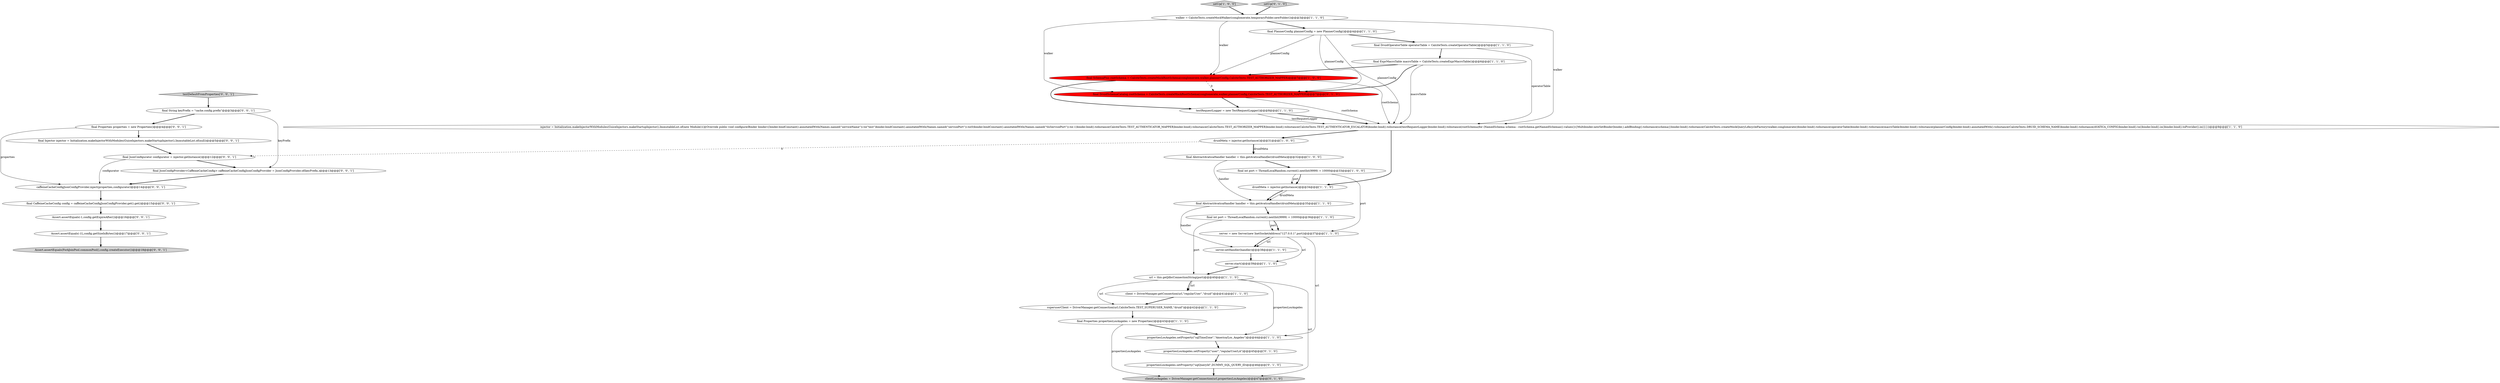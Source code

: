 digraph {
8 [style = filled, label = "setUp['1', '0', '0']", fillcolor = lightgray, shape = diamond image = "AAA0AAABBB1BBB"];
25 [style = filled, label = "clientLosAngeles = DriverManager.getConnection(url,propertiesLosAngeles)@@@47@@@['0', '1', '0']", fillcolor = lightgray, shape = ellipse image = "AAA0AAABBB2BBB"];
28 [style = filled, label = "Assert.assertEquals(-1L,config.getSizeInBytes())@@@17@@@['0', '0', '1']", fillcolor = white, shape = ellipse image = "AAA0AAABBB3BBB"];
13 [style = filled, label = "server = new Server(new InetSocketAddress(\"127.0.0.1\",port))@@@37@@@['1', '1', '0']", fillcolor = white, shape = ellipse image = "AAA0AAABBB1BBB"];
2 [style = filled, label = "superuserClient = DriverManager.getConnection(url,CalciteTests.TEST_SUPERUSER_NAME,\"druid\")@@@42@@@['1', '1', '0']", fillcolor = white, shape = ellipse image = "AAA0AAABBB1BBB"];
35 [style = filled, label = "Assert.assertEquals(ForkJoinPool.commonPool(),config.createExecutor())@@@18@@@['0', '0', '1']", fillcolor = lightgray, shape = ellipse image = "AAA0AAABBB3BBB"];
31 [style = filled, label = "caffeineCacheConfigJsonConfigProvider.inject(properties,configurator)@@@14@@@['0', '0', '1']", fillcolor = white, shape = ellipse image = "AAA0AAABBB3BBB"];
30 [style = filled, label = "final Properties properties = new Properties()@@@4@@@['0', '0', '1']", fillcolor = white, shape = ellipse image = "AAA0AAABBB3BBB"];
10 [style = filled, label = "injector = Initialization.makeInjectorWithModules(GuiceInjectors.makeStartupInjector(),ImmutableList.of(new Module(){@Override public void configure(Binder binder){binder.bindConstant().annotatedWith(Names.named(\"serviceName\")).to(\"test\")binder.bindConstant().annotatedWith(Names.named(\"servicePort\")).to(0)binder.bindConstant().annotatedWith(Names.named(\"tlsServicePort\")).to(-1)binder.bind().toInstance(CalciteTests.TEST_AUTHENTICATOR_MAPPER)binder.bind().toInstance(CalciteTests.TEST_AUTHORIZER_MAPPER)binder.bind().toInstance(CalciteTests.TEST_AUTHENTICATOR_ESCALATOR)binder.bind().toInstance(testRequestLogger)binder.bind().toInstance(rootSchema)for (NamedSchema schema : rootSchema.getNamedSchemas().values()){Multibinder.newSetBinder(binder,).addBinding().toInstance(schema)}binder.bind().toInstance(CalciteTests.createMockQueryLifecycleFactory(walker,conglomerate))binder.bind().toInstance(operatorTable)binder.bind().toInstance(macroTable)binder.bind().toInstance(plannerConfig)binder.bind().annotatedWith().toInstance(CalciteTests.DRUID_SCHEMA_NAME)binder.bind().toInstance(AVATICA_CONFIG)binder.bind().to()binder.bind().in()binder.bind().toProvider().in()}}))@@@9@@@['1', '1', '0']", fillcolor = white, shape = ellipse image = "AAA0AAABBB1BBB"];
37 [style = filled, label = "final Injector injector = Initialization.makeInjectorWithModules(GuiceInjectors.makeStartupInjector(),ImmutableList.of(null))@@@5@@@['0', '0', '1']", fillcolor = white, shape = ellipse image = "AAA0AAABBB3BBB"];
26 [style = filled, label = "setUp['0', '1', '0']", fillcolor = lightgray, shape = diamond image = "AAA0AAABBB2BBB"];
29 [style = filled, label = "Assert.assertEquals(-1,config.getExpireAfter())@@@16@@@['0', '0', '1']", fillcolor = white, shape = ellipse image = "AAA0AAABBB3BBB"];
7 [style = filled, label = "druidMeta = injector.getInstance()@@@31@@@['1', '0', '0']", fillcolor = white, shape = ellipse image = "AAA0AAABBB1BBB"];
6 [style = filled, label = "testRequestLogger = new TestRequestLogger()@@@8@@@['1', '1', '0']", fillcolor = white, shape = ellipse image = "AAA0AAABBB1BBB"];
22 [style = filled, label = "final DruidSchemaCatalog rootSchema = CalciteTests.createMockRootSchema(conglomerate,walker,plannerConfig,CalciteTests.TEST_AUTHORIZER_MAPPER)@@@7@@@['0', '1', '0']", fillcolor = red, shape = ellipse image = "AAA1AAABBB2BBB"];
15 [style = filled, label = "final AbstractAvaticaHandler handler = this.getAvaticaHandler(druidMeta)@@@35@@@['1', '1', '0']", fillcolor = white, shape = ellipse image = "AAA0AAABBB1BBB"];
27 [style = filled, label = "final CaffeineCacheConfig config = caffeineCacheConfigJsonConfigProvider.get().get()@@@15@@@['0', '0', '1']", fillcolor = white, shape = ellipse image = "AAA0AAABBB3BBB"];
9 [style = filled, label = "server.start()@@@39@@@['1', '1', '0']", fillcolor = white, shape = ellipse image = "AAA0AAABBB1BBB"];
32 [style = filled, label = "final JsonConfigProvider<CaffeineCacheConfig> caffeineCacheConfigJsonConfigProvider = JsonConfigProvider.of(keyPrefix,)@@@13@@@['0', '0', '1']", fillcolor = white, shape = ellipse image = "AAA0AAABBB3BBB"];
34 [style = filled, label = "testDefaultFromProperties['0', '0', '1']", fillcolor = lightgray, shape = diamond image = "AAA0AAABBB3BBB"];
0 [style = filled, label = "druidMeta = injector.getInstance()@@@34@@@['1', '1', '0']", fillcolor = white, shape = ellipse image = "AAA0AAABBB1BBB"];
33 [style = filled, label = "final JsonConfigurator configurator = injector.getInstance()@@@12@@@['0', '0', '1']", fillcolor = white, shape = ellipse image = "AAA0AAABBB3BBB"];
14 [style = filled, label = "server.setHandler(handler)@@@38@@@['1', '1', '0']", fillcolor = white, shape = ellipse image = "AAA0AAABBB1BBB"];
3 [style = filled, label = "url = this.getJdbcConnectionString(port)@@@40@@@['1', '1', '0']", fillcolor = white, shape = ellipse image = "AAA0AAABBB1BBB"];
16 [style = filled, label = "propertiesLosAngeles.setProperty(\"sqlTimeZone\",\"America/Los_Angeles\")@@@44@@@['1', '1', '0']", fillcolor = white, shape = ellipse image = "AAA0AAABBB1BBB"];
12 [style = filled, label = "final ExprMacroTable macroTable = CalciteTests.createExprMacroTable()@@@6@@@['1', '1', '0']", fillcolor = white, shape = ellipse image = "AAA0AAABBB1BBB"];
24 [style = filled, label = "propertiesLosAngeles.setProperty(\"user\",\"regularUserLA\")@@@45@@@['0', '1', '0']", fillcolor = white, shape = ellipse image = "AAA0AAABBB2BBB"];
20 [style = filled, label = "final DruidOperatorTable operatorTable = CalciteTests.createOperatorTable()@@@5@@@['1', '1', '0']", fillcolor = white, shape = ellipse image = "AAA0AAABBB1BBB"];
23 [style = filled, label = "propertiesLosAngeles.setProperty(\"sqlQueryId\",DUMMY_SQL_QUERY_ID)@@@46@@@['0', '1', '0']", fillcolor = white, shape = ellipse image = "AAA0AAABBB2BBB"];
5 [style = filled, label = "final PlannerConfig plannerConfig = new PlannerConfig()@@@4@@@['1', '1', '0']", fillcolor = white, shape = ellipse image = "AAA0AAABBB1BBB"];
19 [style = filled, label = "final SchemaPlus rootSchema = CalciteTests.createMockRootSchema(conglomerate,walker,plannerConfig,CalciteTests.TEST_AUTHORIZER_MAPPER)@@@7@@@['1', '0', '0']", fillcolor = red, shape = ellipse image = "AAA1AAABBB1BBB"];
1 [style = filled, label = "final AbstractAvaticaHandler handler = this.getAvaticaHandler(druidMeta)@@@32@@@['1', '0', '0']", fillcolor = white, shape = ellipse image = "AAA0AAABBB1BBB"];
36 [style = filled, label = "final String keyPrefix = \"cache.config.prefix\"@@@3@@@['0', '0', '1']", fillcolor = white, shape = ellipse image = "AAA0AAABBB3BBB"];
4 [style = filled, label = "final Properties propertiesLosAngeles = new Properties()@@@43@@@['1', '1', '0']", fillcolor = white, shape = ellipse image = "AAA0AAABBB1BBB"];
17 [style = filled, label = "walker = CalciteTests.createMockWalker(conglomerate,temporaryFolder.newFolder())@@@3@@@['1', '1', '0']", fillcolor = white, shape = ellipse image = "AAA0AAABBB1BBB"];
18 [style = filled, label = "final int port = ThreadLocalRandom.current().nextInt(9999) + 10000@@@33@@@['1', '0', '0']", fillcolor = white, shape = ellipse image = "AAA0AAABBB1BBB"];
21 [style = filled, label = "final int port = ThreadLocalRandom.current().nextInt(9999) + 10000@@@36@@@['1', '1', '0']", fillcolor = white, shape = ellipse image = "AAA0AAABBB1BBB"];
11 [style = filled, label = "client = DriverManager.getConnection(url,\"regularUser\",\"druid\")@@@41@@@['1', '1', '0']", fillcolor = white, shape = ellipse image = "AAA0AAABBB1BBB"];
23->25 [style = bold, label=""];
17->5 [style = bold, label=""];
17->10 [style = solid, label="walker"];
19->10 [style = solid, label="rootSchema"];
0->15 [style = solid, label="druidMeta"];
7->1 [style = bold, label=""];
12->10 [style = solid, label="macroTable"];
13->9 [style = solid, label="url"];
26->17 [style = bold, label=""];
5->20 [style = bold, label=""];
15->21 [style = bold, label=""];
36->32 [style = solid, label="keyPrefix"];
30->31 [style = solid, label="properties"];
13->16 [style = solid, label="url"];
16->24 [style = bold, label=""];
1->15 [style = solid, label="handler"];
3->11 [style = bold, label=""];
21->3 [style = solid, label="port"];
3->11 [style = solid, label="url"];
1->18 [style = bold, label=""];
30->37 [style = bold, label=""];
19->6 [style = bold, label=""];
17->22 [style = solid, label="walker"];
2->4 [style = bold, label=""];
10->7 [style = bold, label=""];
3->2 [style = solid, label="url"];
11->2 [style = bold, label=""];
0->15 [style = bold, label=""];
29->28 [style = bold, label=""];
8->17 [style = bold, label=""];
36->30 [style = bold, label=""];
28->35 [style = bold, label=""];
13->14 [style = solid, label="url"];
22->10 [style = solid, label="rootSchema"];
33->31 [style = solid, label="configurator"];
5->10 [style = solid, label="plannerConfig"];
4->25 [style = solid, label="propertiesLosAngeles"];
31->27 [style = bold, label=""];
5->19 [style = solid, label="plannerConfig"];
6->10 [style = solid, label="testRequestLogger"];
6->10 [style = bold, label=""];
34->36 [style = bold, label=""];
10->0 [style = bold, label=""];
20->12 [style = bold, label=""];
18->0 [style = solid, label="port"];
7->1 [style = solid, label="druidMeta"];
21->13 [style = solid, label="port"];
3->16 [style = solid, label="propertiesLosAngeles"];
3->25 [style = solid, label="url"];
19->22 [style = dashed, label="0"];
9->3 [style = bold, label=""];
20->10 [style = solid, label="operatorTable"];
22->6 [style = bold, label=""];
14->9 [style = bold, label=""];
33->32 [style = bold, label=""];
17->19 [style = solid, label="walker"];
7->33 [style = dashed, label="0"];
27->29 [style = bold, label=""];
18->13 [style = solid, label="port"];
12->19 [style = bold, label=""];
37->33 [style = bold, label=""];
5->22 [style = solid, label="plannerConfig"];
13->14 [style = bold, label=""];
15->14 [style = solid, label="handler"];
18->0 [style = bold, label=""];
12->22 [style = bold, label=""];
32->31 [style = bold, label=""];
4->16 [style = bold, label=""];
21->13 [style = bold, label=""];
24->23 [style = bold, label=""];
}
